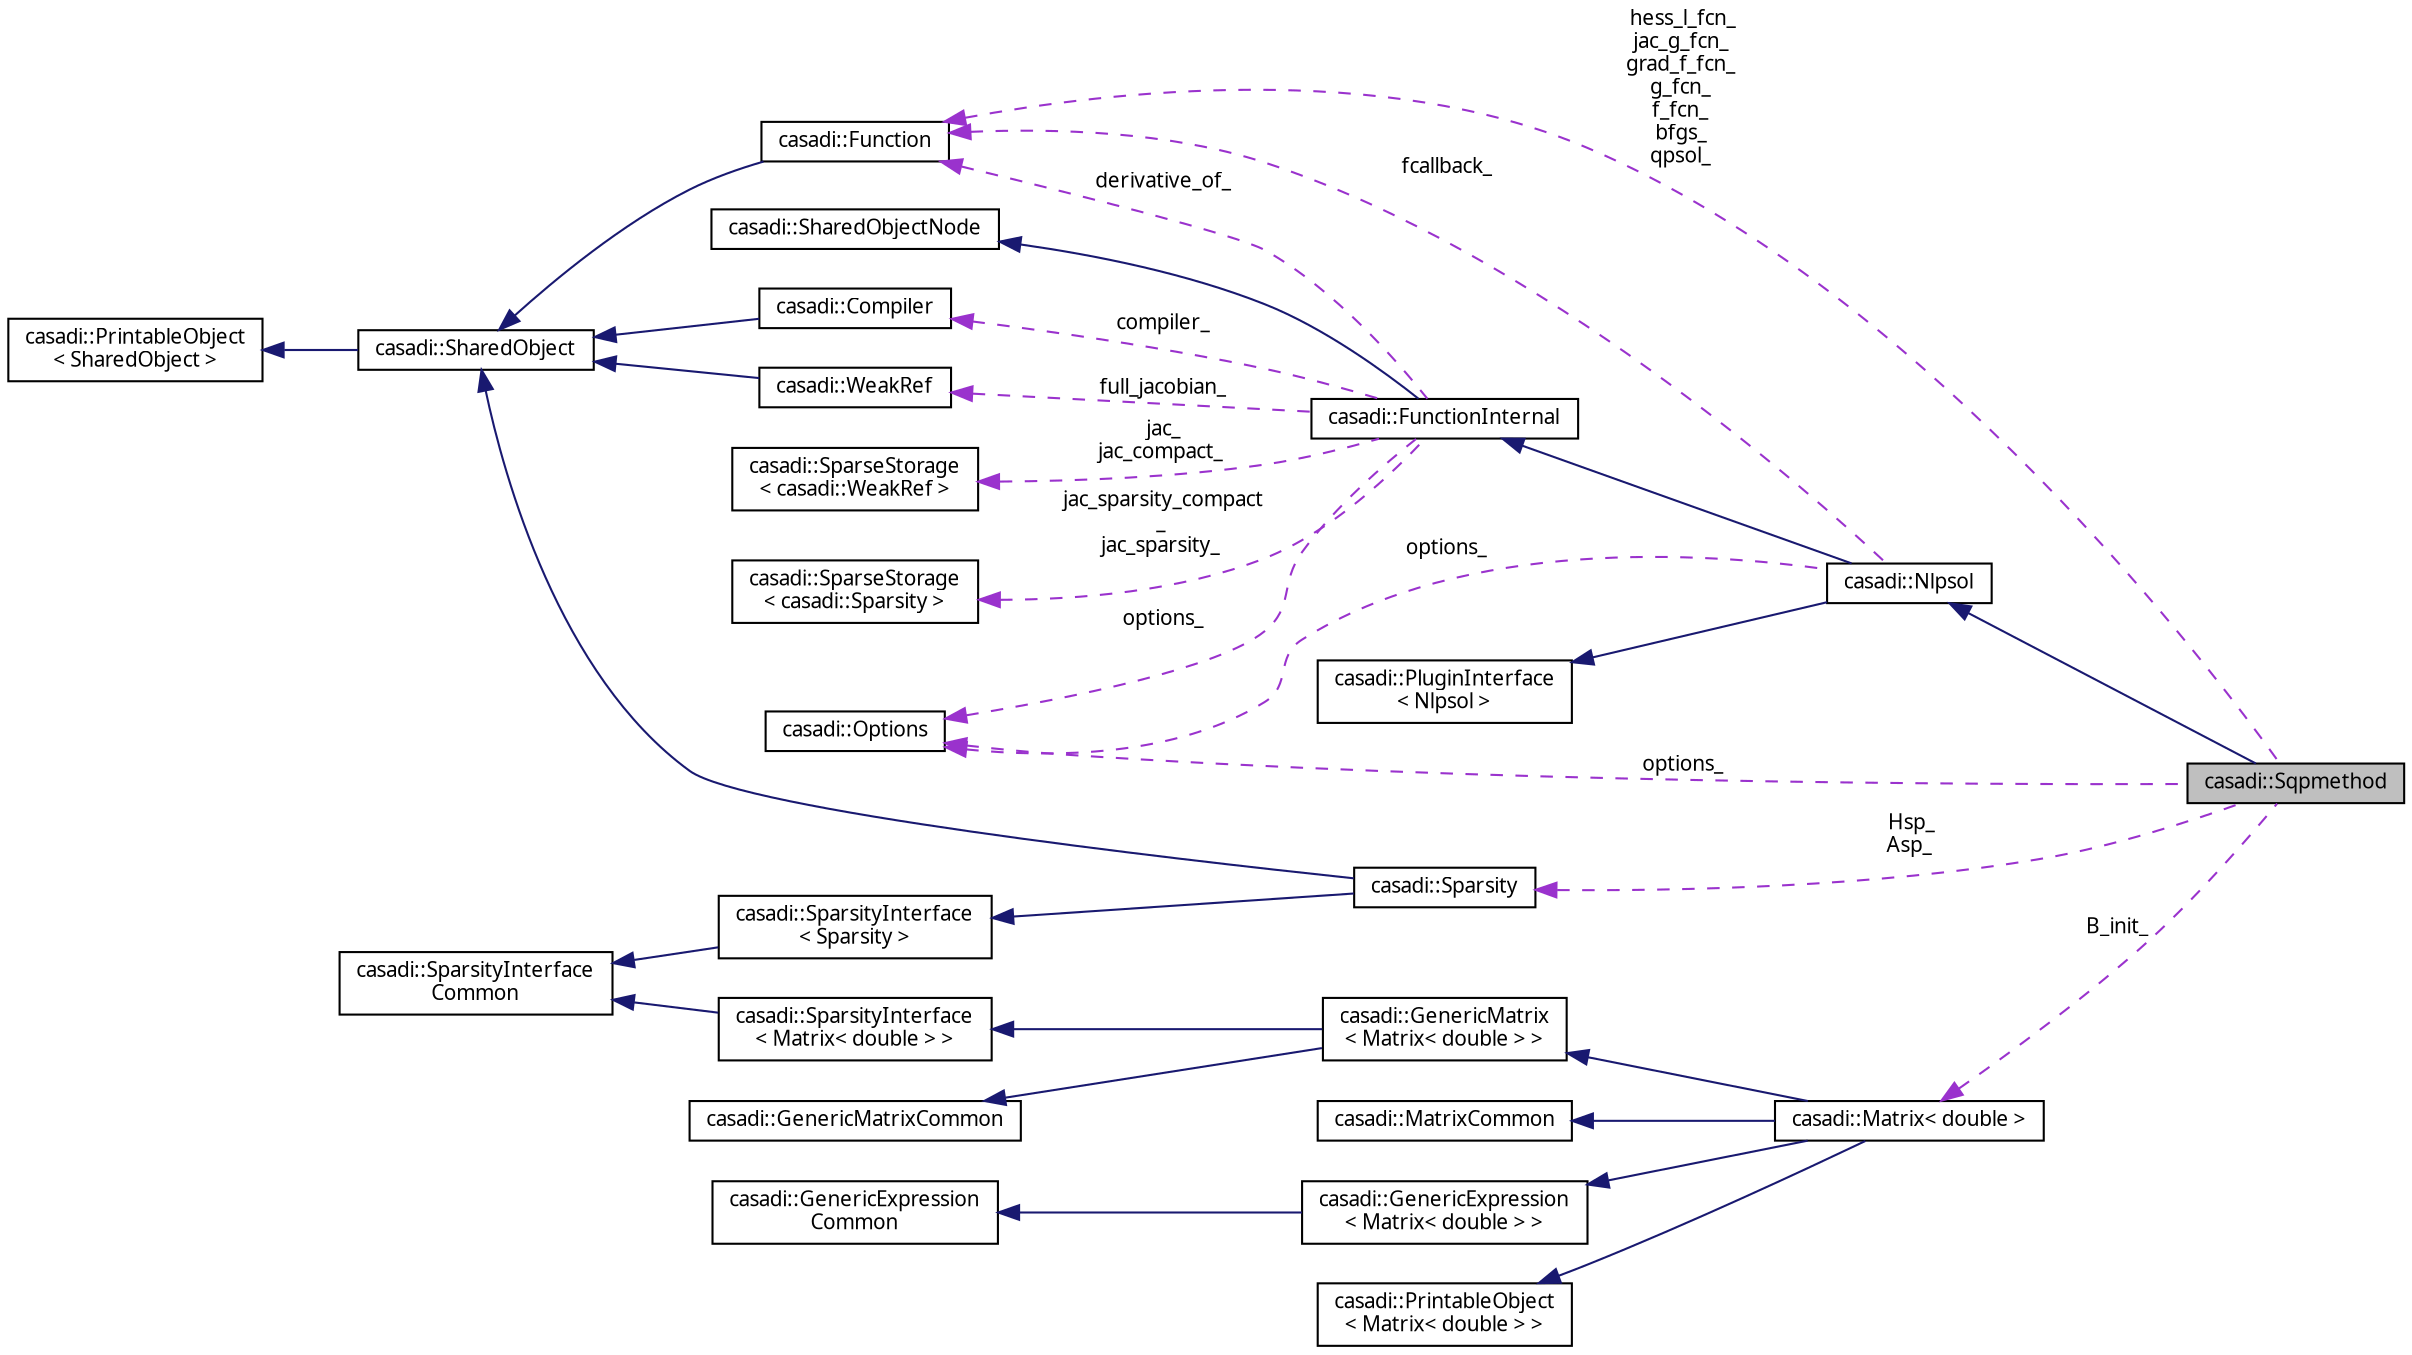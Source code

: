 digraph "casadi::Sqpmethod"
{
  edge [fontname="FreeSans.ttf",fontsize="10",labelfontname="FreeSans.ttf",labelfontsize="10"];
  node [fontname="FreeSans.ttf",fontsize="10",shape=record];
  rankdir="LR";
  Node1 [label="casadi::Sqpmethod",height=0.2,width=0.4,color="black", fillcolor="grey75", style="filled", fontcolor="black"];
  Node2 -> Node1 [dir="back",color="midnightblue",fontsize="10",style="solid",fontname="FreeSans.ttf"];
  Node2 [label="casadi::Nlpsol",height=0.2,width=0.4,color="black", fillcolor="white", style="filled",URL="$d8/dc2/classcasadi_1_1Nlpsol.html",tooltip="NLP solver storage class. "];
  Node3 -> Node2 [dir="back",color="midnightblue",fontsize="10",style="solid",fontname="FreeSans.ttf"];
  Node3 [label="casadi::FunctionInternal",height=0.2,width=0.4,color="black", fillcolor="white", style="filled",URL="$d2/dab/classcasadi_1_1FunctionInternal.html",tooltip="Internal class for Function. "];
  Node4 -> Node3 [dir="back",color="midnightblue",fontsize="10",style="solid",fontname="FreeSans.ttf"];
  Node4 [label="casadi::SharedObjectNode",height=0.2,width=0.4,color="black", fillcolor="white", style="filled",URL="$d9/dd3/classcasadi_1_1SharedObjectNode.html"];
  Node5 -> Node3 [dir="back",color="darkorchid3",fontsize="10",style="dashed",label=" full_jacobian_" ,fontname="FreeSans.ttf"];
  Node5 [label="casadi::WeakRef",height=0.2,width=0.4,color="black", fillcolor="white", style="filled",URL="$d8/de8/classcasadi_1_1WeakRef.html",tooltip="Weak reference type A weak reference to a SharedObject. "];
  Node6 -> Node5 [dir="back",color="midnightblue",fontsize="10",style="solid",fontname="FreeSans.ttf"];
  Node6 [label="casadi::SharedObject",height=0.2,width=0.4,color="black", fillcolor="white", style="filled",URL="$d5/d4a/classcasadi_1_1SharedObject.html",tooltip="SharedObject implements a reference counting framework similar for efficient and easily-maintained me..."];
  Node7 -> Node6 [dir="back",color="midnightblue",fontsize="10",style="solid",fontname="FreeSans.ttf"];
  Node7 [label="casadi::PrintableObject\l\< SharedObject \>",height=0.2,width=0.4,color="black", fillcolor="white", style="filled",URL="$d5/d18/classcasadi_1_1PrintableObject.html"];
  Node8 -> Node3 [dir="back",color="darkorchid3",fontsize="10",style="dashed",label=" derivative_of_" ,fontname="FreeSans.ttf"];
  Node8 [label="casadi::Function",height=0.2,width=0.4,color="black", fillcolor="white", style="filled",URL="$da/da4/classcasadi_1_1Function.html",tooltip="General function. "];
  Node6 -> Node8 [dir="back",color="midnightblue",fontsize="10",style="solid",fontname="FreeSans.ttf"];
  Node9 -> Node3 [dir="back",color="darkorchid3",fontsize="10",style="dashed",label=" jac_\njac_compact_" ,fontname="FreeSans.ttf"];
  Node9 [label="casadi::SparseStorage\l\< casadi::WeakRef \>",height=0.2,width=0.4,color="black", fillcolor="white", style="filled",URL="$dd/d13/classcasadi_1_1SparseStorage.html"];
  Node10 -> Node3 [dir="back",color="darkorchid3",fontsize="10",style="dashed",label=" options_" ,fontname="FreeSans.ttf"];
  Node10 [label="casadi::Options",height=0.2,width=0.4,color="black", fillcolor="white", style="filled",URL="$db/d35/structcasadi_1_1Options.html",tooltip="Options metadata for a class. "];
  Node11 -> Node3 [dir="back",color="darkorchid3",fontsize="10",style="dashed",label=" jac_sparsity_compact\l_\njac_sparsity_" ,fontname="FreeSans.ttf"];
  Node11 [label="casadi::SparseStorage\l\< casadi::Sparsity \>",height=0.2,width=0.4,color="black", fillcolor="white", style="filled",URL="$dd/d13/classcasadi_1_1SparseStorage.html"];
  Node12 -> Node3 [dir="back",color="darkorchid3",fontsize="10",style="dashed",label=" compiler_" ,fontname="FreeSans.ttf"];
  Node12 [label="casadi::Compiler",height=0.2,width=0.4,color="black", fillcolor="white", style="filled",URL="$d7/df2/classcasadi_1_1Compiler.html",tooltip="Compiler. "];
  Node6 -> Node12 [dir="back",color="midnightblue",fontsize="10",style="solid",fontname="FreeSans.ttf"];
  Node13 -> Node2 [dir="back",color="midnightblue",fontsize="10",style="solid",fontname="FreeSans.ttf"];
  Node13 [label="casadi::PluginInterface\l\< Nlpsol \>",height=0.2,width=0.4,color="black", fillcolor="white", style="filled",URL="$d4/d37/classcasadi_1_1PluginInterface.html"];
  Node8 -> Node2 [dir="back",color="darkorchid3",fontsize="10",style="dashed",label=" fcallback_" ,fontname="FreeSans.ttf"];
  Node10 -> Node2 [dir="back",color="darkorchid3",fontsize="10",style="dashed",label=" options_" ,fontname="FreeSans.ttf"];
  Node14 -> Node1 [dir="back",color="darkorchid3",fontsize="10",style="dashed",label=" B_init_" ,fontname="FreeSans.ttf"];
  Node14 [label="casadi::Matrix\< double \>",height=0.2,width=0.4,color="black", fillcolor="white", style="filled",URL="$dd/df2/singletoncasadi_1_1Matrix.html"];
  Node15 -> Node14 [dir="back",color="midnightblue",fontsize="10",style="solid",fontname="FreeSans.ttf"];
  Node15 [label="casadi::MatrixCommon",height=0.2,width=0.4,color="black", fillcolor="white", style="filled",URL="$d3/df2/structcasadi_1_1MatrixCommon.html",tooltip="Empty Base This class is extended in SWIG. "];
  Node16 -> Node14 [dir="back",color="midnightblue",fontsize="10",style="solid",fontname="FreeSans.ttf"];
  Node16 [label="casadi::GenericExpression\l\< Matrix\< double \> \>",height=0.2,width=0.4,color="black", fillcolor="white", style="filled",URL="$d1/d5c/classcasadi_1_1GenericExpression.html"];
  Node17 -> Node16 [dir="back",color="midnightblue",fontsize="10",style="solid",fontname="FreeSans.ttf"];
  Node17 [label="casadi::GenericExpression\lCommon",height=0.2,width=0.4,color="black", fillcolor="white", style="filled",URL="$d7/dee/structcasadi_1_1GenericExpressionCommon.html",tooltip="Empty Base This class is extended in SWIG. "];
  Node18 -> Node14 [dir="back",color="midnightblue",fontsize="10",style="solid",fontname="FreeSans.ttf"];
  Node18 [label="casadi::GenericMatrix\l\< Matrix\< double \> \>",height=0.2,width=0.4,color="black", fillcolor="white", style="filled",URL="$dc/df3/classcasadi_1_1GenericMatrix.html"];
  Node19 -> Node18 [dir="back",color="midnightblue",fontsize="10",style="solid",fontname="FreeSans.ttf"];
  Node19 [label="casadi::GenericMatrixCommon",height=0.2,width=0.4,color="black", fillcolor="white", style="filled",URL="$dc/d32/structcasadi_1_1GenericMatrixCommon.html",tooltip="Empty Base This class is extended in SWIG. "];
  Node20 -> Node18 [dir="back",color="midnightblue",fontsize="10",style="solid",fontname="FreeSans.ttf"];
  Node20 [label="casadi::SparsityInterface\l\< Matrix\< double \> \>",height=0.2,width=0.4,color="black", fillcolor="white", style="filled",URL="$dd/d6b/classcasadi_1_1SparsityInterface.html"];
  Node21 -> Node20 [dir="back",color="midnightblue",fontsize="10",style="solid",fontname="FreeSans.ttf"];
  Node21 [label="casadi::SparsityInterface\lCommon",height=0.2,width=0.4,color="black", fillcolor="white", style="filled",URL="$d2/d9a/structcasadi_1_1SparsityInterfaceCommon.html",tooltip="Empty Base This class is extended in SWIG. "];
  Node22 -> Node14 [dir="back",color="midnightblue",fontsize="10",style="solid",fontname="FreeSans.ttf"];
  Node22 [label="casadi::PrintableObject\l\< Matrix\< double \> \>",height=0.2,width=0.4,color="black", fillcolor="white", style="filled",URL="$d5/d18/classcasadi_1_1PrintableObject.html"];
  Node8 -> Node1 [dir="back",color="darkorchid3",fontsize="10",style="dashed",label=" hess_l_fcn_\njac_g_fcn_\ngrad_f_fcn_\ng_fcn_\nf_fcn_\nbfgs_\nqpsol_" ,fontname="FreeSans.ttf"];
  Node10 -> Node1 [dir="back",color="darkorchid3",fontsize="10",style="dashed",label=" options_" ,fontname="FreeSans.ttf"];
  Node23 -> Node1 [dir="back",color="darkorchid3",fontsize="10",style="dashed",label=" Hsp_\nAsp_" ,fontname="FreeSans.ttf"];
  Node23 [label="casadi::Sparsity",height=0.2,width=0.4,color="black", fillcolor="white", style="filled",URL="$d5/da8/classcasadi_1_1Sparsity.html",tooltip="General sparsity class. "];
  Node6 -> Node23 [dir="back",color="midnightblue",fontsize="10",style="solid",fontname="FreeSans.ttf"];
  Node24 -> Node23 [dir="back",color="midnightblue",fontsize="10",style="solid",fontname="FreeSans.ttf"];
  Node24 [label="casadi::SparsityInterface\l\< Sparsity \>",height=0.2,width=0.4,color="black", fillcolor="white", style="filled",URL="$dd/d6b/classcasadi_1_1SparsityInterface.html"];
  Node21 -> Node24 [dir="back",color="midnightblue",fontsize="10",style="solid",fontname="FreeSans.ttf"];
}
